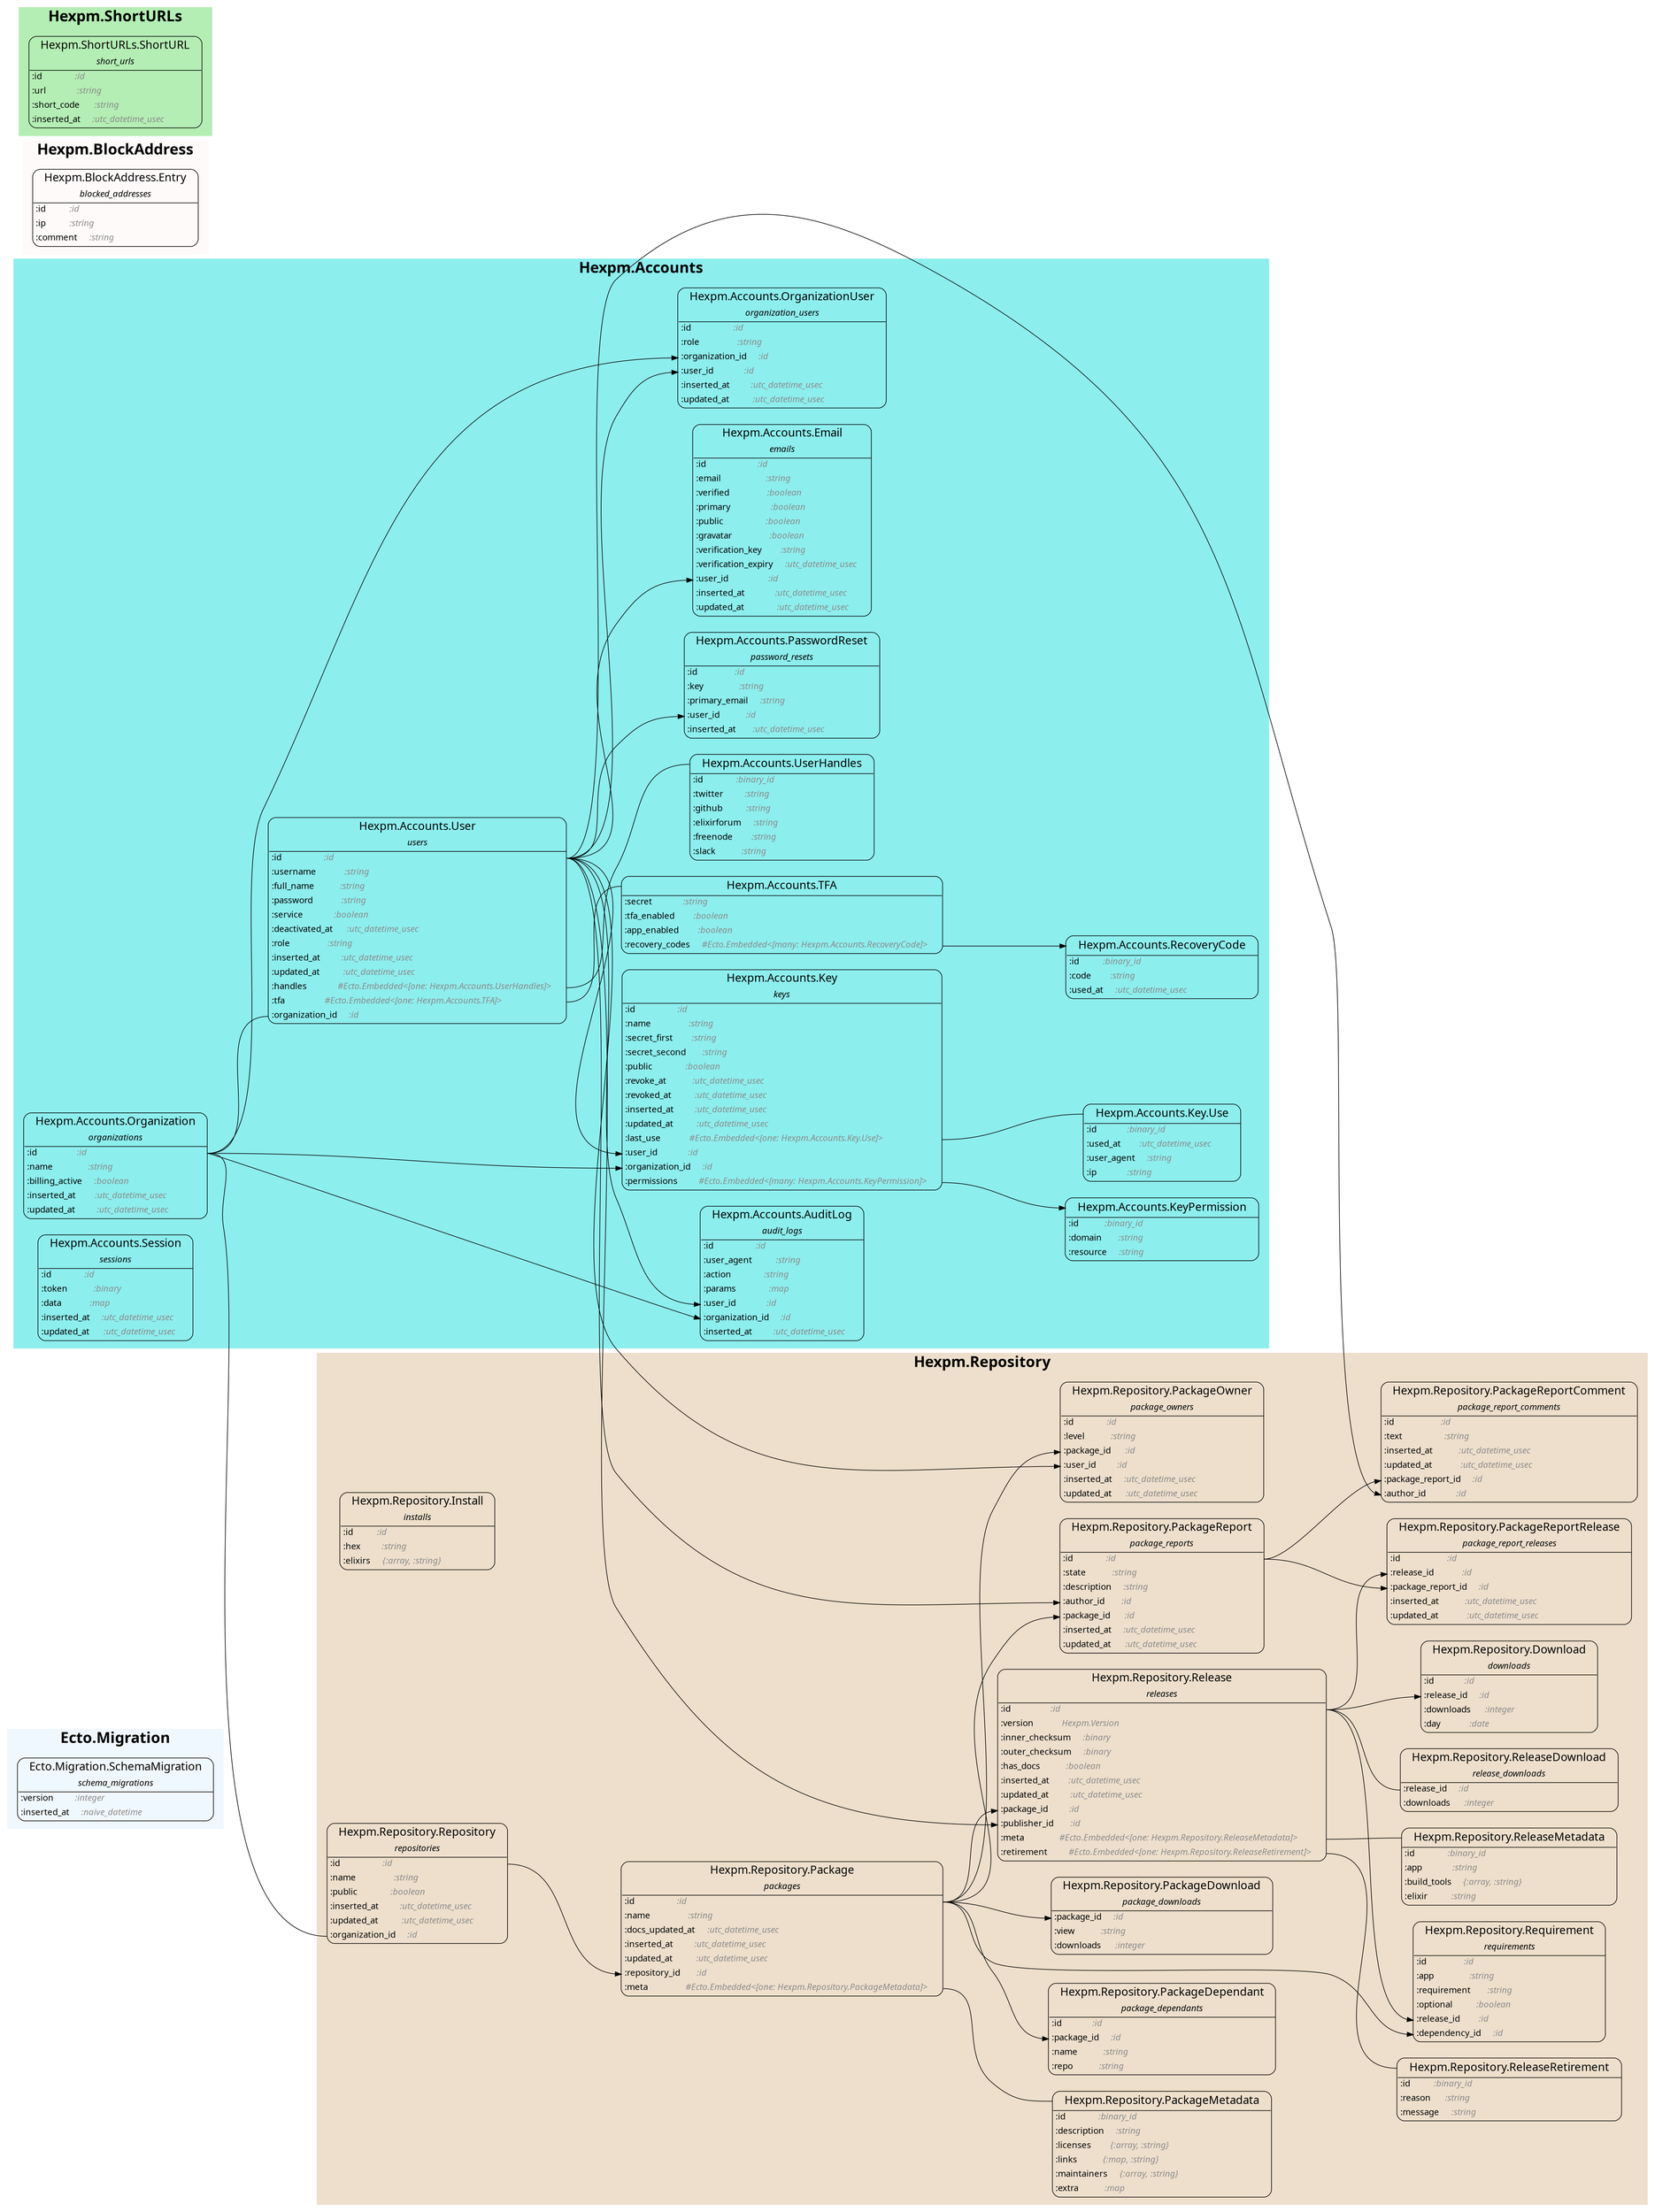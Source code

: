 digraph {
  ranksep=1.0; rankdir=LR;
  node [shape = none, fontname="Roboto Mono"];
  
  subgraph "cluster_Ecto.Migration" {
    style=filled
    fontname="Roboto Mono"
    color = "#f0f8ff"
    label = <<font point-size='24'><b>Ecto.Migration</b></font>>
    "Ecto.Migration.SchemaMigration" [label= <<table align='left' border='1' style='rounded' cellspacing='0' cellpadding='4' cellborder='0'><tr><td port='header@schema_module'><font point-size='18'>   Ecto.Migration.SchemaMigration   </font></td></tr><tr><td border='1' sides='b' colspan='2'><font point-size='14'><i>schema_migrations</i></font></td></tr><tr><td align='left' port='field@version'>:version         <i><font color='gray54'>:integer            </font></i></td></tr><tr><td align='left' port='field@inserted_at'>:inserted_at     <i><font color='gray54'>:naive_datetime     </font></i></td></tr></table>>]
  }
  subgraph "cluster_Hexpm.Accounts" {
    style=filled
    fontname="Roboto Mono"
    color = "#8deeee"
    label = <<font point-size='24'><b>Hexpm.Accounts</b></font>>
    "Hexpm.Accounts.AuditLog" [label= <<table align='left' border='1' style='rounded' cellspacing='0' cellpadding='4' cellborder='0'><tr><td port='header@schema_module'><font point-size='18'>   Hexpm.Accounts.AuditLog   </font></td></tr><tr><td border='1' sides='b' colspan='2'><font point-size='14'><i>audit_logs</i></font></td></tr><tr><td align='left' port='field@id'>:id                  <i><font color='gray54'>:id                    </font></i></td></tr><tr><td align='left' port='field@user_agent'>:user_agent          <i><font color='gray54'>:string                </font></i></td></tr><tr><td align='left' port='field@action'>:action              <i><font color='gray54'>:string                </font></i></td></tr><tr><td align='left' port='field@params'>:params              <i><font color='gray54'>:map                   </font></i></td></tr><tr><td align='left' port='field@user_id'>:user_id             <i><font color='gray54'>:id                    </font></i></td></tr><tr><td align='left' port='field@organization_id'>:organization_id     <i><font color='gray54'>:id                    </font></i></td></tr><tr><td align='left' port='field@inserted_at'>:inserted_at         <i><font color='gray54'>:utc_datetime_usec     </font></i></td></tr></table>>]
  "Hexpm.Accounts.Email" [label= <<table align='left' border='1' style='rounded' cellspacing='0' cellpadding='4' cellborder='0'><tr><td port='header@schema_module'><font point-size='18'>   Hexpm.Accounts.Email   </font></td></tr><tr><td border='1' sides='b' colspan='2'><font point-size='14'><i>emails</i></font></td></tr><tr><td align='left' port='field@id'>:id                      <i><font color='gray54'>:id                    </font></i></td></tr><tr><td align='left' port='field@email'>:email                   <i><font color='gray54'>:string                </font></i></td></tr><tr><td align='left' port='field@verified'>:verified                <i><font color='gray54'>:boolean               </font></i></td></tr><tr><td align='left' port='field@primary'>:primary                 <i><font color='gray54'>:boolean               </font></i></td></tr><tr><td align='left' port='field@public'>:public                  <i><font color='gray54'>:boolean               </font></i></td></tr><tr><td align='left' port='field@gravatar'>:gravatar                <i><font color='gray54'>:boolean               </font></i></td></tr><tr><td align='left' port='field@verification_key'>:verification_key        <i><font color='gray54'>:string                </font></i></td></tr><tr><td align='left' port='field@verification_expiry'>:verification_expiry     <i><font color='gray54'>:utc_datetime_usec     </font></i></td></tr><tr><td align='left' port='field@user_id'>:user_id                 <i><font color='gray54'>:id                    </font></i></td></tr><tr><td align='left' port='field@inserted_at'>:inserted_at             <i><font color='gray54'>:utc_datetime_usec     </font></i></td></tr><tr><td align='left' port='field@updated_at'>:updated_at              <i><font color='gray54'>:utc_datetime_usec     </font></i></td></tr></table>>]
  "Hexpm.Accounts.Key" [label= <<table align='left' border='1' style='rounded' cellspacing='0' cellpadding='4' cellborder='0'><tr><td port='header@schema_module'><font point-size='18'>   Hexpm.Accounts.Key   </font></td></tr><tr><td border='1' sides='b' colspan='2'><font point-size='14'><i>keys</i></font></td></tr><tr><td align='left' port='field@id'>:id                  <i><font color='gray54'>:id                                                      </font></i></td></tr><tr><td align='left' port='field@name'>:name                <i><font color='gray54'>:string                                                  </font></i></td></tr><tr><td align='left' port='field@secret_first'>:secret_first        <i><font color='gray54'>:string                                                  </font></i></td></tr><tr><td align='left' port='field@secret_second'>:secret_second       <i><font color='gray54'>:string                                                  </font></i></td></tr><tr><td align='left' port='field@public'>:public              <i><font color='gray54'>:boolean                                                 </font></i></td></tr><tr><td align='left' port='field@revoke_at'>:revoke_at           <i><font color='gray54'>:utc_datetime_usec                                       </font></i></td></tr><tr><td align='left' port='field@revoked_at'>:revoked_at          <i><font color='gray54'>:utc_datetime_usec                                       </font></i></td></tr><tr><td align='left' port='field@inserted_at'>:inserted_at         <i><font color='gray54'>:utc_datetime_usec                                       </font></i></td></tr><tr><td align='left' port='field@updated_at'>:updated_at          <i><font color='gray54'>:utc_datetime_usec                                       </font></i></td></tr><tr><td align='left' port='field@last_use'>:last_use            <i><font color='gray54'>#Ecto.Embedded&lt;[one: Hexpm.Accounts.Key.Use]&gt;            </font></i></td></tr><tr><td align='left' port='field@user_id'>:user_id             <i><font color='gray54'>:id                                                      </font></i></td></tr><tr><td align='left' port='field@organization_id'>:organization_id     <i><font color='gray54'>:id                                                      </font></i></td></tr><tr><td align='left' port='field@permissions'>:permissions         <i><font color='gray54'>#Ecto.Embedded&lt;[many: Hexpm.Accounts.KeyPermission]&gt;     </font></i></td></tr></table>>]
  "Hexpm.Accounts.Key.Use" [label= <<table align='left' border='1' style='rounded' cellspacing='0' cellpadding='4' cellborder='0'><tr><td border='1' sides='b' colspan='2' port='header@schema_module'><font point-size='18'>   Hexpm.Accounts.Key.Use   </font></td></tr><tr><td align='left' port='field@id'>:id             <i><font color='gray54'>:binary_id             </font></i></td></tr><tr><td align='left' port='field@used_at'>:used_at        <i><font color='gray54'>:utc_datetime_usec     </font></i></td></tr><tr><td align='left' port='field@user_agent'>:user_agent     <i><font color='gray54'>:string                </font></i></td></tr><tr><td align='left' port='field@ip'>:ip             <i><font color='gray54'>:string                </font></i></td></tr></table>>]
  "Hexpm.Accounts.KeyPermission" [label= <<table align='left' border='1' style='rounded' cellspacing='0' cellpadding='4' cellborder='0'><tr><td border='1' sides='b' colspan='2' port='header@schema_module'><font point-size='18'>   Hexpm.Accounts.KeyPermission   </font></td></tr><tr><td align='left' port='field@id'>:id           <i><font color='gray54'>:binary_id     </font></i></td></tr><tr><td align='left' port='field@domain'>:domain       <i><font color='gray54'>:string        </font></i></td></tr><tr><td align='left' port='field@resource'>:resource     <i><font color='gray54'>:string        </font></i></td></tr></table>>]
  "Hexpm.Accounts.Organization" [label= <<table align='left' border='1' style='rounded' cellspacing='0' cellpadding='4' cellborder='0'><tr><td port='header@schema_module'><font point-size='18'>   Hexpm.Accounts.Organization   </font></td></tr><tr><td border='1' sides='b' colspan='2'><font point-size='14'><i>organizations</i></font></td></tr><tr><td align='left' port='field@id'>:id                 <i><font color='gray54'>:id                    </font></i></td></tr><tr><td align='left' port='field@name'>:name               <i><font color='gray54'>:string                </font></i></td></tr><tr><td align='left' port='field@billing_active'>:billing_active     <i><font color='gray54'>:boolean               </font></i></td></tr><tr><td align='left' port='field@inserted_at'>:inserted_at        <i><font color='gray54'>:utc_datetime_usec     </font></i></td></tr><tr><td align='left' port='field@updated_at'>:updated_at         <i><font color='gray54'>:utc_datetime_usec     </font></i></td></tr></table>>]
  "Hexpm.Accounts.OrganizationUser" [label= <<table align='left' border='1' style='rounded' cellspacing='0' cellpadding='4' cellborder='0'><tr><td port='header@schema_module'><font point-size='18'>   Hexpm.Accounts.OrganizationUser   </font></td></tr><tr><td border='1' sides='b' colspan='2'><font point-size='14'><i>organization_users</i></font></td></tr><tr><td align='left' port='field@id'>:id                  <i><font color='gray54'>:id                    </font></i></td></tr><tr><td align='left' port='field@role'>:role                <i><font color='gray54'>:string                </font></i></td></tr><tr><td align='left' port='field@organization_id'>:organization_id     <i><font color='gray54'>:id                    </font></i></td></tr><tr><td align='left' port='field@user_id'>:user_id             <i><font color='gray54'>:id                    </font></i></td></tr><tr><td align='left' port='field@inserted_at'>:inserted_at         <i><font color='gray54'>:utc_datetime_usec     </font></i></td></tr><tr><td align='left' port='field@updated_at'>:updated_at          <i><font color='gray54'>:utc_datetime_usec     </font></i></td></tr></table>>]
  "Hexpm.Accounts.PasswordReset" [label= <<table align='left' border='1' style='rounded' cellspacing='0' cellpadding='4' cellborder='0'><tr><td port='header@schema_module'><font point-size='18'>   Hexpm.Accounts.PasswordReset   </font></td></tr><tr><td border='1' sides='b' colspan='2'><font point-size='14'><i>password_resets</i></font></td></tr><tr><td align='left' port='field@id'>:id                <i><font color='gray54'>:id                    </font></i></td></tr><tr><td align='left' port='field@key'>:key               <i><font color='gray54'>:string                </font></i></td></tr><tr><td align='left' port='field@primary_email'>:primary_email     <i><font color='gray54'>:string                </font></i></td></tr><tr><td align='left' port='field@user_id'>:user_id           <i><font color='gray54'>:id                    </font></i></td></tr><tr><td align='left' port='field@inserted_at'>:inserted_at       <i><font color='gray54'>:utc_datetime_usec     </font></i></td></tr></table>>]
  "Hexpm.Accounts.RecoveryCode" [label= <<table align='left' border='1' style='rounded' cellspacing='0' cellpadding='4' cellborder='0'><tr><td border='1' sides='b' colspan='2' port='header@schema_module'><font point-size='18'>   Hexpm.Accounts.RecoveryCode   </font></td></tr><tr><td align='left' port='field@id'>:id          <i><font color='gray54'>:binary_id             </font></i></td></tr><tr><td align='left' port='field@code'>:code        <i><font color='gray54'>:string                </font></i></td></tr><tr><td align='left' port='field@used_at'>:used_at     <i><font color='gray54'>:utc_datetime_usec     </font></i></td></tr></table>>]
  "Hexpm.Accounts.Session" [label= <<table align='left' border='1' style='rounded' cellspacing='0' cellpadding='4' cellborder='0'><tr><td port='header@schema_module'><font point-size='18'>   Hexpm.Accounts.Session   </font></td></tr><tr><td border='1' sides='b' colspan='2'><font point-size='14'><i>sessions</i></font></td></tr><tr><td align='left' port='field@id'>:id              <i><font color='gray54'>:id                    </font></i></td></tr><tr><td align='left' port='field@token'>:token           <i><font color='gray54'>:binary                </font></i></td></tr><tr><td align='left' port='field@data'>:data            <i><font color='gray54'>:map                   </font></i></td></tr><tr><td align='left' port='field@inserted_at'>:inserted_at     <i><font color='gray54'>:utc_datetime_usec     </font></i></td></tr><tr><td align='left' port='field@updated_at'>:updated_at      <i><font color='gray54'>:utc_datetime_usec     </font></i></td></tr></table>>]
  "Hexpm.Accounts.TFA" [label= <<table align='left' border='1' style='rounded' cellspacing='0' cellpadding='4' cellborder='0'><tr><td border='1' sides='b' colspan='2' port='header@schema_module'><font point-size='18'>   Hexpm.Accounts.TFA   </font></td></tr><tr><td align='left' port='field@secret'>:secret             <i><font color='gray54'>:string                                                 </font></i></td></tr><tr><td align='left' port='field@tfa_enabled'>:tfa_enabled        <i><font color='gray54'>:boolean                                                </font></i></td></tr><tr><td align='left' port='field@app_enabled'>:app_enabled        <i><font color='gray54'>:boolean                                                </font></i></td></tr><tr><td align='left' port='field@recovery_codes'>:recovery_codes     <i><font color='gray54'>#Ecto.Embedded&lt;[many: Hexpm.Accounts.RecoveryCode]&gt;     </font></i></td></tr></table>>]
  "Hexpm.Accounts.User" [label= <<table align='left' border='1' style='rounded' cellspacing='0' cellpadding='4' cellborder='0'><tr><td port='header@schema_module'><font point-size='18'>   Hexpm.Accounts.User   </font></td></tr><tr><td border='1' sides='b' colspan='2'><font point-size='14'><i>users</i></font></td></tr><tr><td align='left' port='field@id'>:id                  <i><font color='gray54'>:id                                                   </font></i></td></tr><tr><td align='left' port='field@username'>:username            <i><font color='gray54'>:string                                               </font></i></td></tr><tr><td align='left' port='field@full_name'>:full_name           <i><font color='gray54'>:string                                               </font></i></td></tr><tr><td align='left' port='field@password'>:password            <i><font color='gray54'>:string                                               </font></i></td></tr><tr><td align='left' port='field@service'>:service             <i><font color='gray54'>:boolean                                              </font></i></td></tr><tr><td align='left' port='field@deactivated_at'>:deactivated_at      <i><font color='gray54'>:utc_datetime_usec                                    </font></i></td></tr><tr><td align='left' port='field@role'>:role                <i><font color='gray54'>:string                                               </font></i></td></tr><tr><td align='left' port='field@inserted_at'>:inserted_at         <i><font color='gray54'>:utc_datetime_usec                                    </font></i></td></tr><tr><td align='left' port='field@updated_at'>:updated_at          <i><font color='gray54'>:utc_datetime_usec                                    </font></i></td></tr><tr><td align='left' port='field@handles'>:handles             <i><font color='gray54'>#Ecto.Embedded&lt;[one: Hexpm.Accounts.UserHandles]&gt;     </font></i></td></tr><tr><td align='left' port='field@tfa'>:tfa                 <i><font color='gray54'>#Ecto.Embedded&lt;[one: Hexpm.Accounts.TFA]&gt;             </font></i></td></tr><tr><td align='left' port='field@organization_id'>:organization_id     <i><font color='gray54'>:id                                                   </font></i></td></tr></table>>]
  "Hexpm.Accounts.UserHandles" [label= <<table align='left' border='1' style='rounded' cellspacing='0' cellpadding='4' cellborder='0'><tr><td border='1' sides='b' colspan='2' port='header@schema_module'><font point-size='18'>   Hexpm.Accounts.UserHandles   </font></td></tr><tr><td align='left' port='field@id'>:id              <i><font color='gray54'>:binary_id     </font></i></td></tr><tr><td align='left' port='field@twitter'>:twitter         <i><font color='gray54'>:string        </font></i></td></tr><tr><td align='left' port='field@github'>:github          <i><font color='gray54'>:string        </font></i></td></tr><tr><td align='left' port='field@elixirforum'>:elixirforum     <i><font color='gray54'>:string        </font></i></td></tr><tr><td align='left' port='field@freenode'>:freenode        <i><font color='gray54'>:string        </font></i></td></tr><tr><td align='left' port='field@slack'>:slack           <i><font color='gray54'>:string        </font></i></td></tr></table>>]
  }
  subgraph "cluster_Hexpm.BlockAddress" {
    style=filled
    fontname="Roboto Mono"
    color = "#fffafa"
    label = <<font point-size='24'><b>Hexpm.BlockAddress</b></font>>
    "Hexpm.BlockAddress.Entry" [label= <<table align='left' border='1' style='rounded' cellspacing='0' cellpadding='4' cellborder='0'><tr><td port='header@schema_module'><font point-size='18'>   Hexpm.BlockAddress.Entry   </font></td></tr><tr><td border='1' sides='b' colspan='2'><font point-size='14'><i>blocked_addresses</i></font></td></tr><tr><td align='left' port='field@id'>:id          <i><font color='gray54'>:id         </font></i></td></tr><tr><td align='left' port='field@ip'>:ip          <i><font color='gray54'>:string     </font></i></td></tr><tr><td align='left' port='field@comment'>:comment     <i><font color='gray54'>:string     </font></i></td></tr></table>>]
  }
  subgraph "cluster_Hexpm.Repository" {
    style=filled
    fontname="Roboto Mono"
    color = "#eedfcc"
    label = <<font point-size='24'><b>Hexpm.Repository</b></font>>
    "Hexpm.Repository.Download" [label= <<table align='left' border='1' style='rounded' cellspacing='0' cellpadding='4' cellborder='0'><tr><td port='header@schema_module'><font point-size='18'>   Hexpm.Repository.Download   </font></td></tr><tr><td border='1' sides='b' colspan='2'><font point-size='14'><i>downloads</i></font></td></tr><tr><td align='left' port='field@id'>:id             <i><font color='gray54'>:id          </font></i></td></tr><tr><td align='left' port='field@release_id'>:release_id     <i><font color='gray54'>:id          </font></i></td></tr><tr><td align='left' port='field@downloads'>:downloads      <i><font color='gray54'>:integer     </font></i></td></tr><tr><td align='left' port='field@day'>:day            <i><font color='gray54'>:date        </font></i></td></tr></table>>]
  "Hexpm.Repository.Install" [label= <<table align='left' border='1' style='rounded' cellspacing='0' cellpadding='4' cellborder='0'><tr><td port='header@schema_module'><font point-size='18'>   Hexpm.Repository.Install   </font></td></tr><tr><td border='1' sides='b' colspan='2'><font point-size='14'><i>installs</i></font></td></tr><tr><td align='left' port='field@id'>:id          <i><font color='gray54'>:id                   </font></i></td></tr><tr><td align='left' port='field@hex'>:hex         <i><font color='gray54'>:string               </font></i></td></tr><tr><td align='left' port='field@elixirs'>:elixirs     <i><font color='gray54'>{:array, :string}     </font></i></td></tr></table>>]
  "Hexpm.Repository.Package" [label= <<table align='left' border='1' style='rounded' cellspacing='0' cellpadding='4' cellborder='0'><tr><td port='header@schema_module'><font point-size='18'>   Hexpm.Repository.Package   </font></td></tr><tr><td border='1' sides='b' colspan='2'><font point-size='14'><i>packages</i></font></td></tr><tr><td align='left' port='field@id'>:id                  <i><font color='gray54'>:id                                                         </font></i></td></tr><tr><td align='left' port='field@name'>:name                <i><font color='gray54'>:string                                                     </font></i></td></tr><tr><td align='left' port='field@docs_updated_at'>:docs_updated_at     <i><font color='gray54'>:utc_datetime_usec                                          </font></i></td></tr><tr><td align='left' port='field@inserted_at'>:inserted_at         <i><font color='gray54'>:utc_datetime_usec                                          </font></i></td></tr><tr><td align='left' port='field@updated_at'>:updated_at          <i><font color='gray54'>:utc_datetime_usec                                          </font></i></td></tr><tr><td align='left' port='field@repository_id'>:repository_id       <i><font color='gray54'>:id                                                         </font></i></td></tr><tr><td align='left' port='field@meta'>:meta                <i><font color='gray54'>#Ecto.Embedded&lt;[one: Hexpm.Repository.PackageMetadata]&gt;     </font></i></td></tr></table>>]
  "Hexpm.Repository.PackageDependant" [label= <<table align='left' border='1' style='rounded' cellspacing='0' cellpadding='4' cellborder='0'><tr><td port='header@schema_module'><font point-size='18'>   Hexpm.Repository.PackageDependant   </font></td></tr><tr><td border='1' sides='b' colspan='2'><font point-size='14'><i>package_dependants</i></font></td></tr><tr><td align='left' port='field@id'>:id             <i><font color='gray54'>:id         </font></i></td></tr><tr><td align='left' port='field@package_id'>:package_id     <i><font color='gray54'>:id         </font></i></td></tr><tr><td align='left' port='field@name'>:name           <i><font color='gray54'>:string     </font></i></td></tr><tr><td align='left' port='field@repo'>:repo           <i><font color='gray54'>:string     </font></i></td></tr></table>>]
  "Hexpm.Repository.PackageDownload" [label= <<table align='left' border='1' style='rounded' cellspacing='0' cellpadding='4' cellborder='0'><tr><td port='header@schema_module'><font point-size='18'>   Hexpm.Repository.PackageDownload   </font></td></tr><tr><td border='1' sides='b' colspan='2'><font point-size='14'><i>package_downloads</i></font></td></tr><tr><td align='left' port='field@package_id'>:package_id     <i><font color='gray54'>:id          </font></i></td></tr><tr><td align='left' port='field@view'>:view           <i><font color='gray54'>:string      </font></i></td></tr><tr><td align='left' port='field@downloads'>:downloads      <i><font color='gray54'>:integer     </font></i></td></tr></table>>]
  "Hexpm.Repository.PackageMetadata" [label= <<table align='left' border='1' style='rounded' cellspacing='0' cellpadding='4' cellborder='0'><tr><td border='1' sides='b' colspan='2' port='header@schema_module'><font point-size='18'>   Hexpm.Repository.PackageMetadata   </font></td></tr><tr><td align='left' port='field@id'>:id              <i><font color='gray54'>:binary_id            </font></i></td></tr><tr><td align='left' port='field@description'>:description     <i><font color='gray54'>:string               </font></i></td></tr><tr><td align='left' port='field@licenses'>:licenses        <i><font color='gray54'>{:array, :string}     </font></i></td></tr><tr><td align='left' port='field@links'>:links           <i><font color='gray54'>{:map, :string}       </font></i></td></tr><tr><td align='left' port='field@maintainers'>:maintainers     <i><font color='gray54'>{:array, :string}     </font></i></td></tr><tr><td align='left' port='field@extra'>:extra           <i><font color='gray54'>:map                  </font></i></td></tr></table>>]
  "Hexpm.Repository.PackageOwner" [label= <<table align='left' border='1' style='rounded' cellspacing='0' cellpadding='4' cellborder='0'><tr><td port='header@schema_module'><font point-size='18'>   Hexpm.Repository.PackageOwner   </font></td></tr><tr><td border='1' sides='b' colspan='2'><font point-size='14'><i>package_owners</i></font></td></tr><tr><td align='left' port='field@id'>:id              <i><font color='gray54'>:id                    </font></i></td></tr><tr><td align='left' port='field@level'>:level           <i><font color='gray54'>:string                </font></i></td></tr><tr><td align='left' port='field@package_id'>:package_id      <i><font color='gray54'>:id                    </font></i></td></tr><tr><td align='left' port='field@user_id'>:user_id         <i><font color='gray54'>:id                    </font></i></td></tr><tr><td align='left' port='field@inserted_at'>:inserted_at     <i><font color='gray54'>:utc_datetime_usec     </font></i></td></tr><tr><td align='left' port='field@updated_at'>:updated_at      <i><font color='gray54'>:utc_datetime_usec     </font></i></td></tr></table>>]
  "Hexpm.Repository.PackageReport" [label= <<table align='left' border='1' style='rounded' cellspacing='0' cellpadding='4' cellborder='0'><tr><td port='header@schema_module'><font point-size='18'>   Hexpm.Repository.PackageReport   </font></td></tr><tr><td border='1' sides='b' colspan='2'><font point-size='14'><i>package_reports</i></font></td></tr><tr><td align='left' port='field@id'>:id              <i><font color='gray54'>:id                    </font></i></td></tr><tr><td align='left' port='field@state'>:state           <i><font color='gray54'>:string                </font></i></td></tr><tr><td align='left' port='field@description'>:description     <i><font color='gray54'>:string                </font></i></td></tr><tr><td align='left' port='field@author_id'>:author_id       <i><font color='gray54'>:id                    </font></i></td></tr><tr><td align='left' port='field@package_id'>:package_id      <i><font color='gray54'>:id                    </font></i></td></tr><tr><td align='left' port='field@inserted_at'>:inserted_at     <i><font color='gray54'>:utc_datetime_usec     </font></i></td></tr><tr><td align='left' port='field@updated_at'>:updated_at      <i><font color='gray54'>:utc_datetime_usec     </font></i></td></tr></table>>]
  "Hexpm.Repository.PackageReportComment" [label= <<table align='left' border='1' style='rounded' cellspacing='0' cellpadding='4' cellborder='0'><tr><td port='header@schema_module'><font point-size='18'>   Hexpm.Repository.PackageReportComment   </font></td></tr><tr><td border='1' sides='b' colspan='2'><font point-size='14'><i>package_report_comments</i></font></td></tr><tr><td align='left' port='field@id'>:id                    <i><font color='gray54'>:id                    </font></i></td></tr><tr><td align='left' port='field@text'>:text                  <i><font color='gray54'>:string                </font></i></td></tr><tr><td align='left' port='field@inserted_at'>:inserted_at           <i><font color='gray54'>:utc_datetime_usec     </font></i></td></tr><tr><td align='left' port='field@updated_at'>:updated_at            <i><font color='gray54'>:utc_datetime_usec     </font></i></td></tr><tr><td align='left' port='field@package_report_id'>:package_report_id     <i><font color='gray54'>:id                    </font></i></td></tr><tr><td align='left' port='field@author_id'>:author_id             <i><font color='gray54'>:id                    </font></i></td></tr></table>>]
  "Hexpm.Repository.PackageReportRelease" [label= <<table align='left' border='1' style='rounded' cellspacing='0' cellpadding='4' cellborder='0'><tr><td port='header@schema_module'><font point-size='18'>   Hexpm.Repository.PackageReportRelease   </font></td></tr><tr><td border='1' sides='b' colspan='2'><font point-size='14'><i>package_report_releases</i></font></td></tr><tr><td align='left' port='field@id'>:id                    <i><font color='gray54'>:id                    </font></i></td></tr><tr><td align='left' port='field@release_id'>:release_id            <i><font color='gray54'>:id                    </font></i></td></tr><tr><td align='left' port='field@package_report_id'>:package_report_id     <i><font color='gray54'>:id                    </font></i></td></tr><tr><td align='left' port='field@inserted_at'>:inserted_at           <i><font color='gray54'>:utc_datetime_usec     </font></i></td></tr><tr><td align='left' port='field@updated_at'>:updated_at            <i><font color='gray54'>:utc_datetime_usec     </font></i></td></tr></table>>]
  "Hexpm.Repository.Release" [label= <<table align='left' border='1' style='rounded' cellspacing='0' cellpadding='4' cellborder='0'><tr><td port='header@schema_module'><font point-size='18'>   Hexpm.Repository.Release   </font></td></tr><tr><td border='1' sides='b' colspan='2'><font point-size='14'><i>releases</i></font></td></tr><tr><td align='left' port='field@id'>:id                 <i><font color='gray54'>:id                                                           </font></i></td></tr><tr><td align='left' port='field@version'>:version            <i><font color='gray54'>Hexpm.Version                                                 </font></i></td></tr><tr><td align='left' port='field@inner_checksum'>:inner_checksum     <i><font color='gray54'>:binary                                                       </font></i></td></tr><tr><td align='left' port='field@outer_checksum'>:outer_checksum     <i><font color='gray54'>:binary                                                       </font></i></td></tr><tr><td align='left' port='field@has_docs'>:has_docs           <i><font color='gray54'>:boolean                                                      </font></i></td></tr><tr><td align='left' port='field@inserted_at'>:inserted_at        <i><font color='gray54'>:utc_datetime_usec                                            </font></i></td></tr><tr><td align='left' port='field@updated_at'>:updated_at         <i><font color='gray54'>:utc_datetime_usec                                            </font></i></td></tr><tr><td align='left' port='field@package_id'>:package_id         <i><font color='gray54'>:id                                                           </font></i></td></tr><tr><td align='left' port='field@publisher_id'>:publisher_id       <i><font color='gray54'>:id                                                           </font></i></td></tr><tr><td align='left' port='field@meta'>:meta               <i><font color='gray54'>#Ecto.Embedded&lt;[one: Hexpm.Repository.ReleaseMetadata]&gt;       </font></i></td></tr><tr><td align='left' port='field@retirement'>:retirement         <i><font color='gray54'>#Ecto.Embedded&lt;[one: Hexpm.Repository.ReleaseRetirement]&gt;     </font></i></td></tr></table>>]
  "Hexpm.Repository.ReleaseDownload" [label= <<table align='left' border='1' style='rounded' cellspacing='0' cellpadding='4' cellborder='0'><tr><td port='header@schema_module'><font point-size='18'>   Hexpm.Repository.ReleaseDownload   </font></td></tr><tr><td border='1' sides='b' colspan='2'><font point-size='14'><i>release_downloads</i></font></td></tr><tr><td align='left' port='field@release_id'>:release_id     <i><font color='gray54'>:id          </font></i></td></tr><tr><td align='left' port='field@downloads'>:downloads      <i><font color='gray54'>:integer     </font></i></td></tr></table>>]
  "Hexpm.Repository.ReleaseMetadata" [label= <<table align='left' border='1' style='rounded' cellspacing='0' cellpadding='4' cellborder='0'><tr><td border='1' sides='b' colspan='2' port='header@schema_module'><font point-size='18'>   Hexpm.Repository.ReleaseMetadata   </font></td></tr><tr><td align='left' port='field@id'>:id              <i><font color='gray54'>:binary_id            </font></i></td></tr><tr><td align='left' port='field@app'>:app             <i><font color='gray54'>:string               </font></i></td></tr><tr><td align='left' port='field@build_tools'>:build_tools     <i><font color='gray54'>{:array, :string}     </font></i></td></tr><tr><td align='left' port='field@elixir'>:elixir          <i><font color='gray54'>:string               </font></i></td></tr></table>>]
  "Hexpm.Repository.ReleaseRetirement" [label= <<table align='left' border='1' style='rounded' cellspacing='0' cellpadding='4' cellborder='0'><tr><td border='1' sides='b' colspan='2' port='header@schema_module'><font point-size='18'>   Hexpm.Repository.ReleaseRetirement   </font></td></tr><tr><td align='left' port='field@id'>:id          <i><font color='gray54'>:binary_id     </font></i></td></tr><tr><td align='left' port='field@reason'>:reason      <i><font color='gray54'>:string        </font></i></td></tr><tr><td align='left' port='field@message'>:message     <i><font color='gray54'>:string        </font></i></td></tr></table>>]
  "Hexpm.Repository.Repository" [label= <<table align='left' border='1' style='rounded' cellspacing='0' cellpadding='4' cellborder='0'><tr><td port='header@schema_module'><font point-size='18'>   Hexpm.Repository.Repository   </font></td></tr><tr><td border='1' sides='b' colspan='2'><font point-size='14'><i>repositories</i></font></td></tr><tr><td align='left' port='field@id'>:id                  <i><font color='gray54'>:id                    </font></i></td></tr><tr><td align='left' port='field@name'>:name                <i><font color='gray54'>:string                </font></i></td></tr><tr><td align='left' port='field@public'>:public              <i><font color='gray54'>:boolean               </font></i></td></tr><tr><td align='left' port='field@inserted_at'>:inserted_at         <i><font color='gray54'>:utc_datetime_usec     </font></i></td></tr><tr><td align='left' port='field@updated_at'>:updated_at          <i><font color='gray54'>:utc_datetime_usec     </font></i></td></tr><tr><td align='left' port='field@organization_id'>:organization_id     <i><font color='gray54'>:id                    </font></i></td></tr></table>>]
  "Hexpm.Repository.Requirement" [label= <<table align='left' border='1' style='rounded' cellspacing='0' cellpadding='4' cellborder='0'><tr><td port='header@schema_module'><font point-size='18'>   Hexpm.Repository.Requirement   </font></td></tr><tr><td border='1' sides='b' colspan='2'><font point-size='14'><i>requirements</i></font></td></tr><tr><td align='left' port='field@id'>:id                <i><font color='gray54'>:id          </font></i></td></tr><tr><td align='left' port='field@app'>:app               <i><font color='gray54'>:string      </font></i></td></tr><tr><td align='left' port='field@requirement'>:requirement       <i><font color='gray54'>:string      </font></i></td></tr><tr><td align='left' port='field@optional'>:optional          <i><font color='gray54'>:boolean     </font></i></td></tr><tr><td align='left' port='field@release_id'>:release_id        <i><font color='gray54'>:id          </font></i></td></tr><tr><td align='left' port='field@dependency_id'>:dependency_id     <i><font color='gray54'>:id          </font></i></td></tr></table>>]
  }
  subgraph "cluster_Hexpm.ShortURLs" {
    style=filled
    fontname="Roboto Mono"
    color = "#b4eeb4"
    label = <<font point-size='24'><b>Hexpm.ShortURLs</b></font>>
    "Hexpm.ShortURLs.ShortURL" [label= <<table align='left' border='1' style='rounded' cellspacing='0' cellpadding='4' cellborder='0'><tr><td port='header@schema_module'><font point-size='18'>   Hexpm.ShortURLs.ShortURL   </font></td></tr><tr><td border='1' sides='b' colspan='2'><font point-size='14'><i>short_urls</i></font></td></tr><tr><td align='left' port='field@id'>:id              <i><font color='gray54'>:id                    </font></i></td></tr><tr><td align='left' port='field@url'>:url             <i><font color='gray54'>:string                </font></i></td></tr><tr><td align='left' port='field@short_code'>:short_code      <i><font color='gray54'>:string                </font></i></td></tr><tr><td align='left' port='field@inserted_at'>:inserted_at     <i><font color='gray54'>:utc_datetime_usec     </font></i></td></tr></table>>]
  }

  "Hexpm.Accounts.TFA":"field@recovery_codes":e -> "Hexpm.Accounts.RecoveryCode":"header@schema_module":w
  "Hexpm.Accounts.Key":"field@last_use":e -> "Hexpm.Accounts.Key.Use":"header@schema_module":w [dir=none]
  "Hexpm.Accounts.Key":"field@permissions":e -> "Hexpm.Accounts.KeyPermission":"header@schema_module":w
  "Hexpm.Accounts.Organization":"field@id":e -> "Hexpm.Accounts.AuditLog":"field@organization_id":w
  "Hexpm.Accounts.Organization":"field@id":e -> "Hexpm.Accounts.Key":"field@organization_id":w
  "Hexpm.Accounts.Organization":"field@id":e -> "Hexpm.Accounts.OrganizationUser":"field@organization_id":w
  "Hexpm.Accounts.Organization":"field@id":e -> "Hexpm.Repository.Repository":"field@organization_id":w [dir=none]
  "Hexpm.Accounts.Organization":"field@id":e -> "Hexpm.Accounts.User":"field@organization_id":w [dir=none]
  "Hexpm.Repository.PackageReport":"field@id":e -> "Hexpm.Repository.PackageReportComment":"field@package_report_id":w
  "Hexpm.Repository.PackageReport":"field@id":e -> "Hexpm.Repository.PackageReportRelease":"field@package_report_id":w
  "Hexpm.Repository.Package":"field@id":e -> "Hexpm.Repository.PackageDependant":"field@package_id":w
  "Hexpm.Repository.Package":"field@id":e -> "Hexpm.Repository.PackageDownload":"field@package_id":w
  "Hexpm.Repository.Package":"field@id":e -> "Hexpm.Repository.PackageOwner":"field@package_id":w
  "Hexpm.Repository.Package":"field@id":e -> "Hexpm.Repository.PackageReport":"field@package_id":w
  "Hexpm.Repository.Package":"field@id":e -> "Hexpm.Repository.Release":"field@package_id":w
  "Hexpm.Repository.Package":"field@id":e -> "Hexpm.Repository.Requirement":"field@dependency_id":w
  "Hexpm.Repository.Package":"field@meta":e -> "Hexpm.Repository.PackageMetadata":"header@schema_module":w [dir=none]
  "Hexpm.Repository.Release":"field@id":e -> "Hexpm.Repository.Download":"field@release_id":w
  "Hexpm.Repository.Release":"field@id":e -> "Hexpm.Repository.PackageReportRelease":"field@release_id":w
  "Hexpm.Repository.Release":"field@id":e -> "Hexpm.Repository.ReleaseDownload":"field@release_id":w [dir=none]
  "Hexpm.Repository.Release":"field@id":e -> "Hexpm.Repository.Requirement":"field@release_id":w
  "Hexpm.Repository.Release":"field@meta":e -> "Hexpm.Repository.ReleaseMetadata":"header@schema_module":w [dir=none]
  "Hexpm.Repository.Release":"field@retirement":e -> "Hexpm.Repository.ReleaseRetirement":"header@schema_module":w [dir=none]
  "Hexpm.Repository.Repository":"field@id":e -> "Hexpm.Repository.Package":"field@repository_id":w
  "Hexpm.Accounts.User":"field@handles":e -> "Hexpm.Accounts.UserHandles":"header@schema_module":w [dir=none]
  "Hexpm.Accounts.User":"field@id":e -> "Hexpm.Accounts.AuditLog":"field@user_id":w
  "Hexpm.Accounts.User":"field@id":e -> "Hexpm.Accounts.Email":"field@user_id":w
  "Hexpm.Accounts.User":"field@id":e -> "Hexpm.Accounts.Key":"field@user_id":w
  "Hexpm.Accounts.User":"field@id":e -> "Hexpm.Accounts.OrganizationUser":"field@user_id":w
  "Hexpm.Accounts.User":"field@id":e -> "Hexpm.Repository.PackageOwner":"field@user_id":w
  "Hexpm.Accounts.User":"field@id":e -> "Hexpm.Repository.PackageReportComment":"field@author_id":w
  "Hexpm.Accounts.User":"field@id":e -> "Hexpm.Repository.PackageReport":"field@author_id":w
  "Hexpm.Accounts.User":"field@id":e -> "Hexpm.Accounts.PasswordReset":"field@user_id":w
  "Hexpm.Accounts.User":"field@id":e -> "Hexpm.Repository.Release":"field@publisher_id":w
  "Hexpm.Accounts.User":"field@tfa":e -> "Hexpm.Accounts.TFA":"header@schema_module":w [dir=none]
}
